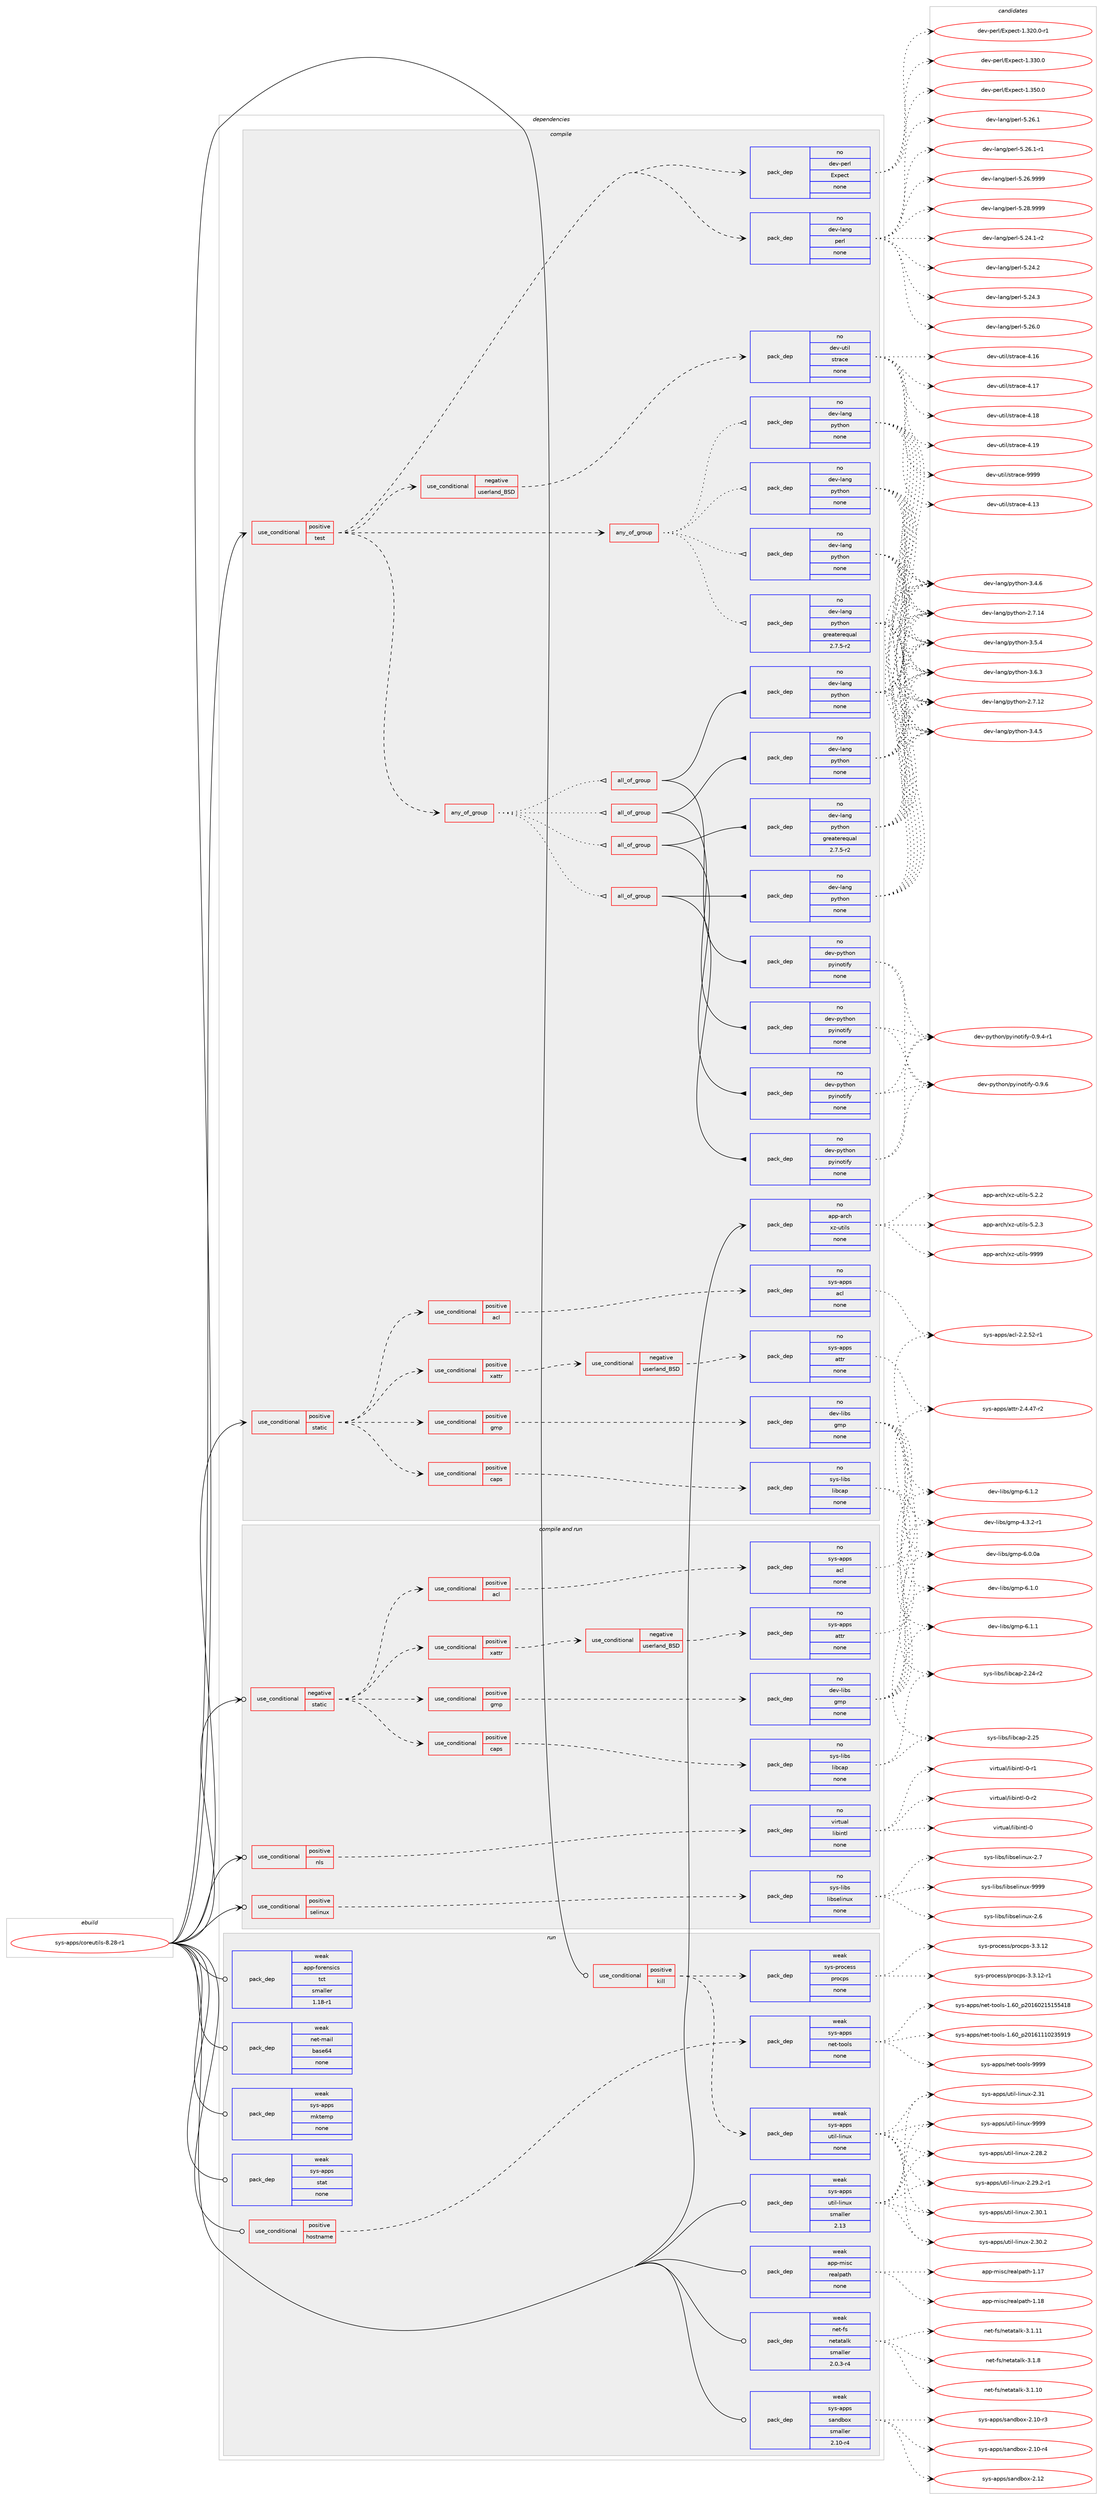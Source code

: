 digraph prolog {

# *************
# Graph options
# *************

newrank=true;
concentrate=true;
compound=true;
graph [rankdir=LR,fontname=Helvetica,fontsize=10,ranksep=1.5];#, ranksep=2.5, nodesep=0.2];
edge  [arrowhead=vee];
node  [fontname=Helvetica,fontsize=10];

# **********
# The ebuild
# **********

subgraph cluster_leftcol {
color=gray;
rank=same;
label=<<i>ebuild</i>>;
id [label="sys-apps/coreutils-8.28-r1", color=red, width=4, href="../sys-apps/coreutils-8.28-r1.svg"];
}

# ****************
# The dependencies
# ****************

subgraph cluster_midcol {
color=gray;
label=<<i>dependencies</i>>;
subgraph cluster_compile {
fillcolor="#eeeeee";
style=filled;
label=<<i>compile</i>>;
subgraph cond112582 {
dependency468103 [label=<<TABLE BORDER="0" CELLBORDER="1" CELLSPACING="0" CELLPADDING="4"><TR><TD ROWSPAN="3" CELLPADDING="10">use_conditional</TD></TR><TR><TD>positive</TD></TR><TR><TD>static</TD></TR></TABLE>>, shape=none, color=red];
subgraph cond112583 {
dependency468104 [label=<<TABLE BORDER="0" CELLBORDER="1" CELLSPACING="0" CELLPADDING="4"><TR><TD ROWSPAN="3" CELLPADDING="10">use_conditional</TD></TR><TR><TD>positive</TD></TR><TR><TD>acl</TD></TR></TABLE>>, shape=none, color=red];
subgraph pack347456 {
dependency468105 [label=<<TABLE BORDER="0" CELLBORDER="1" CELLSPACING="0" CELLPADDING="4" WIDTH="220"><TR><TD ROWSPAN="6" CELLPADDING="30">pack_dep</TD></TR><TR><TD WIDTH="110">no</TD></TR><TR><TD>sys-apps</TD></TR><TR><TD>acl</TD></TR><TR><TD>none</TD></TR><TR><TD></TD></TR></TABLE>>, shape=none, color=blue];
}
dependency468104:e -> dependency468105:w [weight=20,style="dashed",arrowhead="vee"];
}
dependency468103:e -> dependency468104:w [weight=20,style="dashed",arrowhead="vee"];
subgraph cond112584 {
dependency468106 [label=<<TABLE BORDER="0" CELLBORDER="1" CELLSPACING="0" CELLPADDING="4"><TR><TD ROWSPAN="3" CELLPADDING="10">use_conditional</TD></TR><TR><TD>positive</TD></TR><TR><TD>caps</TD></TR></TABLE>>, shape=none, color=red];
subgraph pack347457 {
dependency468107 [label=<<TABLE BORDER="0" CELLBORDER="1" CELLSPACING="0" CELLPADDING="4" WIDTH="220"><TR><TD ROWSPAN="6" CELLPADDING="30">pack_dep</TD></TR><TR><TD WIDTH="110">no</TD></TR><TR><TD>sys-libs</TD></TR><TR><TD>libcap</TD></TR><TR><TD>none</TD></TR><TR><TD></TD></TR></TABLE>>, shape=none, color=blue];
}
dependency468106:e -> dependency468107:w [weight=20,style="dashed",arrowhead="vee"];
}
dependency468103:e -> dependency468106:w [weight=20,style="dashed",arrowhead="vee"];
subgraph cond112585 {
dependency468108 [label=<<TABLE BORDER="0" CELLBORDER="1" CELLSPACING="0" CELLPADDING="4"><TR><TD ROWSPAN="3" CELLPADDING="10">use_conditional</TD></TR><TR><TD>positive</TD></TR><TR><TD>gmp</TD></TR></TABLE>>, shape=none, color=red];
subgraph pack347458 {
dependency468109 [label=<<TABLE BORDER="0" CELLBORDER="1" CELLSPACING="0" CELLPADDING="4" WIDTH="220"><TR><TD ROWSPAN="6" CELLPADDING="30">pack_dep</TD></TR><TR><TD WIDTH="110">no</TD></TR><TR><TD>dev-libs</TD></TR><TR><TD>gmp</TD></TR><TR><TD>none</TD></TR><TR><TD></TD></TR></TABLE>>, shape=none, color=blue];
}
dependency468108:e -> dependency468109:w [weight=20,style="dashed",arrowhead="vee"];
}
dependency468103:e -> dependency468108:w [weight=20,style="dashed",arrowhead="vee"];
subgraph cond112586 {
dependency468110 [label=<<TABLE BORDER="0" CELLBORDER="1" CELLSPACING="0" CELLPADDING="4"><TR><TD ROWSPAN="3" CELLPADDING="10">use_conditional</TD></TR><TR><TD>positive</TD></TR><TR><TD>xattr</TD></TR></TABLE>>, shape=none, color=red];
subgraph cond112587 {
dependency468111 [label=<<TABLE BORDER="0" CELLBORDER="1" CELLSPACING="0" CELLPADDING="4"><TR><TD ROWSPAN="3" CELLPADDING="10">use_conditional</TD></TR><TR><TD>negative</TD></TR><TR><TD>userland_BSD</TD></TR></TABLE>>, shape=none, color=red];
subgraph pack347459 {
dependency468112 [label=<<TABLE BORDER="0" CELLBORDER="1" CELLSPACING="0" CELLPADDING="4" WIDTH="220"><TR><TD ROWSPAN="6" CELLPADDING="30">pack_dep</TD></TR><TR><TD WIDTH="110">no</TD></TR><TR><TD>sys-apps</TD></TR><TR><TD>attr</TD></TR><TR><TD>none</TD></TR><TR><TD></TD></TR></TABLE>>, shape=none, color=blue];
}
dependency468111:e -> dependency468112:w [weight=20,style="dashed",arrowhead="vee"];
}
dependency468110:e -> dependency468111:w [weight=20,style="dashed",arrowhead="vee"];
}
dependency468103:e -> dependency468110:w [weight=20,style="dashed",arrowhead="vee"];
}
id:e -> dependency468103:w [weight=20,style="solid",arrowhead="vee"];
subgraph cond112588 {
dependency468113 [label=<<TABLE BORDER="0" CELLBORDER="1" CELLSPACING="0" CELLPADDING="4"><TR><TD ROWSPAN="3" CELLPADDING="10">use_conditional</TD></TR><TR><TD>positive</TD></TR><TR><TD>test</TD></TR></TABLE>>, shape=none, color=red];
subgraph pack347460 {
dependency468114 [label=<<TABLE BORDER="0" CELLBORDER="1" CELLSPACING="0" CELLPADDING="4" WIDTH="220"><TR><TD ROWSPAN="6" CELLPADDING="30">pack_dep</TD></TR><TR><TD WIDTH="110">no</TD></TR><TR><TD>dev-lang</TD></TR><TR><TD>perl</TD></TR><TR><TD>none</TD></TR><TR><TD></TD></TR></TABLE>>, shape=none, color=blue];
}
dependency468113:e -> dependency468114:w [weight=20,style="dashed",arrowhead="vee"];
subgraph pack347461 {
dependency468115 [label=<<TABLE BORDER="0" CELLBORDER="1" CELLSPACING="0" CELLPADDING="4" WIDTH="220"><TR><TD ROWSPAN="6" CELLPADDING="30">pack_dep</TD></TR><TR><TD WIDTH="110">no</TD></TR><TR><TD>dev-perl</TD></TR><TR><TD>Expect</TD></TR><TR><TD>none</TD></TR><TR><TD></TD></TR></TABLE>>, shape=none, color=blue];
}
dependency468113:e -> dependency468115:w [weight=20,style="dashed",arrowhead="vee"];
subgraph cond112589 {
dependency468116 [label=<<TABLE BORDER="0" CELLBORDER="1" CELLSPACING="0" CELLPADDING="4"><TR><TD ROWSPAN="3" CELLPADDING="10">use_conditional</TD></TR><TR><TD>negative</TD></TR><TR><TD>userland_BSD</TD></TR></TABLE>>, shape=none, color=red];
subgraph pack347462 {
dependency468117 [label=<<TABLE BORDER="0" CELLBORDER="1" CELLSPACING="0" CELLPADDING="4" WIDTH="220"><TR><TD ROWSPAN="6" CELLPADDING="30">pack_dep</TD></TR><TR><TD WIDTH="110">no</TD></TR><TR><TD>dev-util</TD></TR><TR><TD>strace</TD></TR><TR><TD>none</TD></TR><TR><TD></TD></TR></TABLE>>, shape=none, color=blue];
}
dependency468116:e -> dependency468117:w [weight=20,style="dashed",arrowhead="vee"];
}
dependency468113:e -> dependency468116:w [weight=20,style="dashed",arrowhead="vee"];
subgraph any7815 {
dependency468118 [label=<<TABLE BORDER="0" CELLBORDER="1" CELLSPACING="0" CELLPADDING="4"><TR><TD CELLPADDING="10">any_of_group</TD></TR></TABLE>>, shape=none, color=red];subgraph pack347463 {
dependency468119 [label=<<TABLE BORDER="0" CELLBORDER="1" CELLSPACING="0" CELLPADDING="4" WIDTH="220"><TR><TD ROWSPAN="6" CELLPADDING="30">pack_dep</TD></TR><TR><TD WIDTH="110">no</TD></TR><TR><TD>dev-lang</TD></TR><TR><TD>python</TD></TR><TR><TD>none</TD></TR><TR><TD></TD></TR></TABLE>>, shape=none, color=blue];
}
dependency468118:e -> dependency468119:w [weight=20,style="dotted",arrowhead="oinv"];
subgraph pack347464 {
dependency468120 [label=<<TABLE BORDER="0" CELLBORDER="1" CELLSPACING="0" CELLPADDING="4" WIDTH="220"><TR><TD ROWSPAN="6" CELLPADDING="30">pack_dep</TD></TR><TR><TD WIDTH="110">no</TD></TR><TR><TD>dev-lang</TD></TR><TR><TD>python</TD></TR><TR><TD>none</TD></TR><TR><TD></TD></TR></TABLE>>, shape=none, color=blue];
}
dependency468118:e -> dependency468120:w [weight=20,style="dotted",arrowhead="oinv"];
subgraph pack347465 {
dependency468121 [label=<<TABLE BORDER="0" CELLBORDER="1" CELLSPACING="0" CELLPADDING="4" WIDTH="220"><TR><TD ROWSPAN="6" CELLPADDING="30">pack_dep</TD></TR><TR><TD WIDTH="110">no</TD></TR><TR><TD>dev-lang</TD></TR><TR><TD>python</TD></TR><TR><TD>none</TD></TR><TR><TD></TD></TR></TABLE>>, shape=none, color=blue];
}
dependency468118:e -> dependency468121:w [weight=20,style="dotted",arrowhead="oinv"];
subgraph pack347466 {
dependency468122 [label=<<TABLE BORDER="0" CELLBORDER="1" CELLSPACING="0" CELLPADDING="4" WIDTH="220"><TR><TD ROWSPAN="6" CELLPADDING="30">pack_dep</TD></TR><TR><TD WIDTH="110">no</TD></TR><TR><TD>dev-lang</TD></TR><TR><TD>python</TD></TR><TR><TD>greaterequal</TD></TR><TR><TD>2.7.5-r2</TD></TR></TABLE>>, shape=none, color=blue];
}
dependency468118:e -> dependency468122:w [weight=20,style="dotted",arrowhead="oinv"];
}
dependency468113:e -> dependency468118:w [weight=20,style="dashed",arrowhead="vee"];
subgraph any7816 {
dependency468123 [label=<<TABLE BORDER="0" CELLBORDER="1" CELLSPACING="0" CELLPADDING="4"><TR><TD CELLPADDING="10">any_of_group</TD></TR></TABLE>>, shape=none, color=red];subgraph all253 {
dependency468124 [label=<<TABLE BORDER="0" CELLBORDER="1" CELLSPACING="0" CELLPADDING="4"><TR><TD CELLPADDING="10">all_of_group</TD></TR></TABLE>>, shape=none, color=red];subgraph pack347467 {
dependency468125 [label=<<TABLE BORDER="0" CELLBORDER="1" CELLSPACING="0" CELLPADDING="4" WIDTH="220"><TR><TD ROWSPAN="6" CELLPADDING="30">pack_dep</TD></TR><TR><TD WIDTH="110">no</TD></TR><TR><TD>dev-lang</TD></TR><TR><TD>python</TD></TR><TR><TD>none</TD></TR><TR><TD></TD></TR></TABLE>>, shape=none, color=blue];
}
dependency468124:e -> dependency468125:w [weight=20,style="solid",arrowhead="inv"];
subgraph pack347468 {
dependency468126 [label=<<TABLE BORDER="0" CELLBORDER="1" CELLSPACING="0" CELLPADDING="4" WIDTH="220"><TR><TD ROWSPAN="6" CELLPADDING="30">pack_dep</TD></TR><TR><TD WIDTH="110">no</TD></TR><TR><TD>dev-python</TD></TR><TR><TD>pyinotify</TD></TR><TR><TD>none</TD></TR><TR><TD></TD></TR></TABLE>>, shape=none, color=blue];
}
dependency468124:e -> dependency468126:w [weight=20,style="solid",arrowhead="inv"];
}
dependency468123:e -> dependency468124:w [weight=20,style="dotted",arrowhead="oinv"];
subgraph all254 {
dependency468127 [label=<<TABLE BORDER="0" CELLBORDER="1" CELLSPACING="0" CELLPADDING="4"><TR><TD CELLPADDING="10">all_of_group</TD></TR></TABLE>>, shape=none, color=red];subgraph pack347469 {
dependency468128 [label=<<TABLE BORDER="0" CELLBORDER="1" CELLSPACING="0" CELLPADDING="4" WIDTH="220"><TR><TD ROWSPAN="6" CELLPADDING="30">pack_dep</TD></TR><TR><TD WIDTH="110">no</TD></TR><TR><TD>dev-lang</TD></TR><TR><TD>python</TD></TR><TR><TD>none</TD></TR><TR><TD></TD></TR></TABLE>>, shape=none, color=blue];
}
dependency468127:e -> dependency468128:w [weight=20,style="solid",arrowhead="inv"];
subgraph pack347470 {
dependency468129 [label=<<TABLE BORDER="0" CELLBORDER="1" CELLSPACING="0" CELLPADDING="4" WIDTH="220"><TR><TD ROWSPAN="6" CELLPADDING="30">pack_dep</TD></TR><TR><TD WIDTH="110">no</TD></TR><TR><TD>dev-python</TD></TR><TR><TD>pyinotify</TD></TR><TR><TD>none</TD></TR><TR><TD></TD></TR></TABLE>>, shape=none, color=blue];
}
dependency468127:e -> dependency468129:w [weight=20,style="solid",arrowhead="inv"];
}
dependency468123:e -> dependency468127:w [weight=20,style="dotted",arrowhead="oinv"];
subgraph all255 {
dependency468130 [label=<<TABLE BORDER="0" CELLBORDER="1" CELLSPACING="0" CELLPADDING="4"><TR><TD CELLPADDING="10">all_of_group</TD></TR></TABLE>>, shape=none, color=red];subgraph pack347471 {
dependency468131 [label=<<TABLE BORDER="0" CELLBORDER="1" CELLSPACING="0" CELLPADDING="4" WIDTH="220"><TR><TD ROWSPAN="6" CELLPADDING="30">pack_dep</TD></TR><TR><TD WIDTH="110">no</TD></TR><TR><TD>dev-lang</TD></TR><TR><TD>python</TD></TR><TR><TD>none</TD></TR><TR><TD></TD></TR></TABLE>>, shape=none, color=blue];
}
dependency468130:e -> dependency468131:w [weight=20,style="solid",arrowhead="inv"];
subgraph pack347472 {
dependency468132 [label=<<TABLE BORDER="0" CELLBORDER="1" CELLSPACING="0" CELLPADDING="4" WIDTH="220"><TR><TD ROWSPAN="6" CELLPADDING="30">pack_dep</TD></TR><TR><TD WIDTH="110">no</TD></TR><TR><TD>dev-python</TD></TR><TR><TD>pyinotify</TD></TR><TR><TD>none</TD></TR><TR><TD></TD></TR></TABLE>>, shape=none, color=blue];
}
dependency468130:e -> dependency468132:w [weight=20,style="solid",arrowhead="inv"];
}
dependency468123:e -> dependency468130:w [weight=20,style="dotted",arrowhead="oinv"];
subgraph all256 {
dependency468133 [label=<<TABLE BORDER="0" CELLBORDER="1" CELLSPACING="0" CELLPADDING="4"><TR><TD CELLPADDING="10">all_of_group</TD></TR></TABLE>>, shape=none, color=red];subgraph pack347473 {
dependency468134 [label=<<TABLE BORDER="0" CELLBORDER="1" CELLSPACING="0" CELLPADDING="4" WIDTH="220"><TR><TD ROWSPAN="6" CELLPADDING="30">pack_dep</TD></TR><TR><TD WIDTH="110">no</TD></TR><TR><TD>dev-lang</TD></TR><TR><TD>python</TD></TR><TR><TD>greaterequal</TD></TR><TR><TD>2.7.5-r2</TD></TR></TABLE>>, shape=none, color=blue];
}
dependency468133:e -> dependency468134:w [weight=20,style="solid",arrowhead="inv"];
subgraph pack347474 {
dependency468135 [label=<<TABLE BORDER="0" CELLBORDER="1" CELLSPACING="0" CELLPADDING="4" WIDTH="220"><TR><TD ROWSPAN="6" CELLPADDING="30">pack_dep</TD></TR><TR><TD WIDTH="110">no</TD></TR><TR><TD>dev-python</TD></TR><TR><TD>pyinotify</TD></TR><TR><TD>none</TD></TR><TR><TD></TD></TR></TABLE>>, shape=none, color=blue];
}
dependency468133:e -> dependency468135:w [weight=20,style="solid",arrowhead="inv"];
}
dependency468123:e -> dependency468133:w [weight=20,style="dotted",arrowhead="oinv"];
}
dependency468113:e -> dependency468123:w [weight=20,style="dashed",arrowhead="vee"];
}
id:e -> dependency468113:w [weight=20,style="solid",arrowhead="vee"];
subgraph pack347475 {
dependency468136 [label=<<TABLE BORDER="0" CELLBORDER="1" CELLSPACING="0" CELLPADDING="4" WIDTH="220"><TR><TD ROWSPAN="6" CELLPADDING="30">pack_dep</TD></TR><TR><TD WIDTH="110">no</TD></TR><TR><TD>app-arch</TD></TR><TR><TD>xz-utils</TD></TR><TR><TD>none</TD></TR><TR><TD></TD></TR></TABLE>>, shape=none, color=blue];
}
id:e -> dependency468136:w [weight=20,style="solid",arrowhead="vee"];
}
subgraph cluster_compileandrun {
fillcolor="#eeeeee";
style=filled;
label=<<i>compile and run</i>>;
subgraph cond112590 {
dependency468137 [label=<<TABLE BORDER="0" CELLBORDER="1" CELLSPACING="0" CELLPADDING="4"><TR><TD ROWSPAN="3" CELLPADDING="10">use_conditional</TD></TR><TR><TD>negative</TD></TR><TR><TD>static</TD></TR></TABLE>>, shape=none, color=red];
subgraph cond112591 {
dependency468138 [label=<<TABLE BORDER="0" CELLBORDER="1" CELLSPACING="0" CELLPADDING="4"><TR><TD ROWSPAN="3" CELLPADDING="10">use_conditional</TD></TR><TR><TD>positive</TD></TR><TR><TD>acl</TD></TR></TABLE>>, shape=none, color=red];
subgraph pack347476 {
dependency468139 [label=<<TABLE BORDER="0" CELLBORDER="1" CELLSPACING="0" CELLPADDING="4" WIDTH="220"><TR><TD ROWSPAN="6" CELLPADDING="30">pack_dep</TD></TR><TR><TD WIDTH="110">no</TD></TR><TR><TD>sys-apps</TD></TR><TR><TD>acl</TD></TR><TR><TD>none</TD></TR><TR><TD></TD></TR></TABLE>>, shape=none, color=blue];
}
dependency468138:e -> dependency468139:w [weight=20,style="dashed",arrowhead="vee"];
}
dependency468137:e -> dependency468138:w [weight=20,style="dashed",arrowhead="vee"];
subgraph cond112592 {
dependency468140 [label=<<TABLE BORDER="0" CELLBORDER="1" CELLSPACING="0" CELLPADDING="4"><TR><TD ROWSPAN="3" CELLPADDING="10">use_conditional</TD></TR><TR><TD>positive</TD></TR><TR><TD>caps</TD></TR></TABLE>>, shape=none, color=red];
subgraph pack347477 {
dependency468141 [label=<<TABLE BORDER="0" CELLBORDER="1" CELLSPACING="0" CELLPADDING="4" WIDTH="220"><TR><TD ROWSPAN="6" CELLPADDING="30">pack_dep</TD></TR><TR><TD WIDTH="110">no</TD></TR><TR><TD>sys-libs</TD></TR><TR><TD>libcap</TD></TR><TR><TD>none</TD></TR><TR><TD></TD></TR></TABLE>>, shape=none, color=blue];
}
dependency468140:e -> dependency468141:w [weight=20,style="dashed",arrowhead="vee"];
}
dependency468137:e -> dependency468140:w [weight=20,style="dashed",arrowhead="vee"];
subgraph cond112593 {
dependency468142 [label=<<TABLE BORDER="0" CELLBORDER="1" CELLSPACING="0" CELLPADDING="4"><TR><TD ROWSPAN="3" CELLPADDING="10">use_conditional</TD></TR><TR><TD>positive</TD></TR><TR><TD>gmp</TD></TR></TABLE>>, shape=none, color=red];
subgraph pack347478 {
dependency468143 [label=<<TABLE BORDER="0" CELLBORDER="1" CELLSPACING="0" CELLPADDING="4" WIDTH="220"><TR><TD ROWSPAN="6" CELLPADDING="30">pack_dep</TD></TR><TR><TD WIDTH="110">no</TD></TR><TR><TD>dev-libs</TD></TR><TR><TD>gmp</TD></TR><TR><TD>none</TD></TR><TR><TD></TD></TR></TABLE>>, shape=none, color=blue];
}
dependency468142:e -> dependency468143:w [weight=20,style="dashed",arrowhead="vee"];
}
dependency468137:e -> dependency468142:w [weight=20,style="dashed",arrowhead="vee"];
subgraph cond112594 {
dependency468144 [label=<<TABLE BORDER="0" CELLBORDER="1" CELLSPACING="0" CELLPADDING="4"><TR><TD ROWSPAN="3" CELLPADDING="10">use_conditional</TD></TR><TR><TD>positive</TD></TR><TR><TD>xattr</TD></TR></TABLE>>, shape=none, color=red];
subgraph cond112595 {
dependency468145 [label=<<TABLE BORDER="0" CELLBORDER="1" CELLSPACING="0" CELLPADDING="4"><TR><TD ROWSPAN="3" CELLPADDING="10">use_conditional</TD></TR><TR><TD>negative</TD></TR><TR><TD>userland_BSD</TD></TR></TABLE>>, shape=none, color=red];
subgraph pack347479 {
dependency468146 [label=<<TABLE BORDER="0" CELLBORDER="1" CELLSPACING="0" CELLPADDING="4" WIDTH="220"><TR><TD ROWSPAN="6" CELLPADDING="30">pack_dep</TD></TR><TR><TD WIDTH="110">no</TD></TR><TR><TD>sys-apps</TD></TR><TR><TD>attr</TD></TR><TR><TD>none</TD></TR><TR><TD></TD></TR></TABLE>>, shape=none, color=blue];
}
dependency468145:e -> dependency468146:w [weight=20,style="dashed",arrowhead="vee"];
}
dependency468144:e -> dependency468145:w [weight=20,style="dashed",arrowhead="vee"];
}
dependency468137:e -> dependency468144:w [weight=20,style="dashed",arrowhead="vee"];
}
id:e -> dependency468137:w [weight=20,style="solid",arrowhead="odotvee"];
subgraph cond112596 {
dependency468147 [label=<<TABLE BORDER="0" CELLBORDER="1" CELLSPACING="0" CELLPADDING="4"><TR><TD ROWSPAN="3" CELLPADDING="10">use_conditional</TD></TR><TR><TD>positive</TD></TR><TR><TD>nls</TD></TR></TABLE>>, shape=none, color=red];
subgraph pack347480 {
dependency468148 [label=<<TABLE BORDER="0" CELLBORDER="1" CELLSPACING="0" CELLPADDING="4" WIDTH="220"><TR><TD ROWSPAN="6" CELLPADDING="30">pack_dep</TD></TR><TR><TD WIDTH="110">no</TD></TR><TR><TD>virtual</TD></TR><TR><TD>libintl</TD></TR><TR><TD>none</TD></TR><TR><TD></TD></TR></TABLE>>, shape=none, color=blue];
}
dependency468147:e -> dependency468148:w [weight=20,style="dashed",arrowhead="vee"];
}
id:e -> dependency468147:w [weight=20,style="solid",arrowhead="odotvee"];
subgraph cond112597 {
dependency468149 [label=<<TABLE BORDER="0" CELLBORDER="1" CELLSPACING="0" CELLPADDING="4"><TR><TD ROWSPAN="3" CELLPADDING="10">use_conditional</TD></TR><TR><TD>positive</TD></TR><TR><TD>selinux</TD></TR></TABLE>>, shape=none, color=red];
subgraph pack347481 {
dependency468150 [label=<<TABLE BORDER="0" CELLBORDER="1" CELLSPACING="0" CELLPADDING="4" WIDTH="220"><TR><TD ROWSPAN="6" CELLPADDING="30">pack_dep</TD></TR><TR><TD WIDTH="110">no</TD></TR><TR><TD>sys-libs</TD></TR><TR><TD>libselinux</TD></TR><TR><TD>none</TD></TR><TR><TD></TD></TR></TABLE>>, shape=none, color=blue];
}
dependency468149:e -> dependency468150:w [weight=20,style="dashed",arrowhead="vee"];
}
id:e -> dependency468149:w [weight=20,style="solid",arrowhead="odotvee"];
}
subgraph cluster_run {
fillcolor="#eeeeee";
style=filled;
label=<<i>run</i>>;
subgraph cond112598 {
dependency468151 [label=<<TABLE BORDER="0" CELLBORDER="1" CELLSPACING="0" CELLPADDING="4"><TR><TD ROWSPAN="3" CELLPADDING="10">use_conditional</TD></TR><TR><TD>positive</TD></TR><TR><TD>hostname</TD></TR></TABLE>>, shape=none, color=red];
subgraph pack347482 {
dependency468152 [label=<<TABLE BORDER="0" CELLBORDER="1" CELLSPACING="0" CELLPADDING="4" WIDTH="220"><TR><TD ROWSPAN="6" CELLPADDING="30">pack_dep</TD></TR><TR><TD WIDTH="110">weak</TD></TR><TR><TD>sys-apps</TD></TR><TR><TD>net-tools</TD></TR><TR><TD>none</TD></TR><TR><TD></TD></TR></TABLE>>, shape=none, color=blue];
}
dependency468151:e -> dependency468152:w [weight=20,style="dashed",arrowhead="vee"];
}
id:e -> dependency468151:w [weight=20,style="solid",arrowhead="odot"];
subgraph cond112599 {
dependency468153 [label=<<TABLE BORDER="0" CELLBORDER="1" CELLSPACING="0" CELLPADDING="4"><TR><TD ROWSPAN="3" CELLPADDING="10">use_conditional</TD></TR><TR><TD>positive</TD></TR><TR><TD>kill</TD></TR></TABLE>>, shape=none, color=red];
subgraph pack347483 {
dependency468154 [label=<<TABLE BORDER="0" CELLBORDER="1" CELLSPACING="0" CELLPADDING="4" WIDTH="220"><TR><TD ROWSPAN="6" CELLPADDING="30">pack_dep</TD></TR><TR><TD WIDTH="110">weak</TD></TR><TR><TD>sys-apps</TD></TR><TR><TD>util-linux</TD></TR><TR><TD>none</TD></TR><TR><TD></TD></TR></TABLE>>, shape=none, color=blue];
}
dependency468153:e -> dependency468154:w [weight=20,style="dashed",arrowhead="vee"];
subgraph pack347484 {
dependency468155 [label=<<TABLE BORDER="0" CELLBORDER="1" CELLSPACING="0" CELLPADDING="4" WIDTH="220"><TR><TD ROWSPAN="6" CELLPADDING="30">pack_dep</TD></TR><TR><TD WIDTH="110">weak</TD></TR><TR><TD>sys-process</TD></TR><TR><TD>procps</TD></TR><TR><TD>none</TD></TR><TR><TD></TD></TR></TABLE>>, shape=none, color=blue];
}
dependency468153:e -> dependency468155:w [weight=20,style="dashed",arrowhead="vee"];
}
id:e -> dependency468153:w [weight=20,style="solid",arrowhead="odot"];
subgraph pack347485 {
dependency468156 [label=<<TABLE BORDER="0" CELLBORDER="1" CELLSPACING="0" CELLPADDING="4" WIDTH="220"><TR><TD ROWSPAN="6" CELLPADDING="30">pack_dep</TD></TR><TR><TD WIDTH="110">weak</TD></TR><TR><TD>app-forensics</TD></TR><TR><TD>tct</TD></TR><TR><TD>smaller</TD></TR><TR><TD>1.18-r1</TD></TR></TABLE>>, shape=none, color=blue];
}
id:e -> dependency468156:w [weight=20,style="solid",arrowhead="odot"];
subgraph pack347486 {
dependency468157 [label=<<TABLE BORDER="0" CELLBORDER="1" CELLSPACING="0" CELLPADDING="4" WIDTH="220"><TR><TD ROWSPAN="6" CELLPADDING="30">pack_dep</TD></TR><TR><TD WIDTH="110">weak</TD></TR><TR><TD>app-misc</TD></TR><TR><TD>realpath</TD></TR><TR><TD>none</TD></TR><TR><TD></TD></TR></TABLE>>, shape=none, color=blue];
}
id:e -> dependency468157:w [weight=20,style="solid",arrowhead="odot"];
subgraph pack347487 {
dependency468158 [label=<<TABLE BORDER="0" CELLBORDER="1" CELLSPACING="0" CELLPADDING="4" WIDTH="220"><TR><TD ROWSPAN="6" CELLPADDING="30">pack_dep</TD></TR><TR><TD WIDTH="110">weak</TD></TR><TR><TD>net-fs</TD></TR><TR><TD>netatalk</TD></TR><TR><TD>smaller</TD></TR><TR><TD>2.0.3-r4</TD></TR></TABLE>>, shape=none, color=blue];
}
id:e -> dependency468158:w [weight=20,style="solid",arrowhead="odot"];
subgraph pack347488 {
dependency468159 [label=<<TABLE BORDER="0" CELLBORDER="1" CELLSPACING="0" CELLPADDING="4" WIDTH="220"><TR><TD ROWSPAN="6" CELLPADDING="30">pack_dep</TD></TR><TR><TD WIDTH="110">weak</TD></TR><TR><TD>net-mail</TD></TR><TR><TD>base64</TD></TR><TR><TD>none</TD></TR><TR><TD></TD></TR></TABLE>>, shape=none, color=blue];
}
id:e -> dependency468159:w [weight=20,style="solid",arrowhead="odot"];
subgraph pack347489 {
dependency468160 [label=<<TABLE BORDER="0" CELLBORDER="1" CELLSPACING="0" CELLPADDING="4" WIDTH="220"><TR><TD ROWSPAN="6" CELLPADDING="30">pack_dep</TD></TR><TR><TD WIDTH="110">weak</TD></TR><TR><TD>sys-apps</TD></TR><TR><TD>mktemp</TD></TR><TR><TD>none</TD></TR><TR><TD></TD></TR></TABLE>>, shape=none, color=blue];
}
id:e -> dependency468160:w [weight=20,style="solid",arrowhead="odot"];
subgraph pack347490 {
dependency468161 [label=<<TABLE BORDER="0" CELLBORDER="1" CELLSPACING="0" CELLPADDING="4" WIDTH="220"><TR><TD ROWSPAN="6" CELLPADDING="30">pack_dep</TD></TR><TR><TD WIDTH="110">weak</TD></TR><TR><TD>sys-apps</TD></TR><TR><TD>sandbox</TD></TR><TR><TD>smaller</TD></TR><TR><TD>2.10-r4</TD></TR></TABLE>>, shape=none, color=blue];
}
id:e -> dependency468161:w [weight=20,style="solid",arrowhead="odot"];
subgraph pack347491 {
dependency468162 [label=<<TABLE BORDER="0" CELLBORDER="1" CELLSPACING="0" CELLPADDING="4" WIDTH="220"><TR><TD ROWSPAN="6" CELLPADDING="30">pack_dep</TD></TR><TR><TD WIDTH="110">weak</TD></TR><TR><TD>sys-apps</TD></TR><TR><TD>stat</TD></TR><TR><TD>none</TD></TR><TR><TD></TD></TR></TABLE>>, shape=none, color=blue];
}
id:e -> dependency468162:w [weight=20,style="solid",arrowhead="odot"];
subgraph pack347492 {
dependency468163 [label=<<TABLE BORDER="0" CELLBORDER="1" CELLSPACING="0" CELLPADDING="4" WIDTH="220"><TR><TD ROWSPAN="6" CELLPADDING="30">pack_dep</TD></TR><TR><TD WIDTH="110">weak</TD></TR><TR><TD>sys-apps</TD></TR><TR><TD>util-linux</TD></TR><TR><TD>smaller</TD></TR><TR><TD>2.13</TD></TR></TABLE>>, shape=none, color=blue];
}
id:e -> dependency468163:w [weight=20,style="solid",arrowhead="odot"];
}
}

# **************
# The candidates
# **************

subgraph cluster_choices {
rank=same;
color=gray;
label=<<i>candidates</i>>;

subgraph choice347456 {
color=black;
nodesep=1;
choice1151211154597112112115479799108455046504653504511449 [label="sys-apps/acl-2.2.52-r1", color=red, width=4,href="../sys-apps/acl-2.2.52-r1.svg"];
dependency468105:e -> choice1151211154597112112115479799108455046504653504511449:w [style=dotted,weight="100"];
}
subgraph choice347457 {
color=black;
nodesep=1;
choice11512111545108105981154710810598999711245504650524511450 [label="sys-libs/libcap-2.24-r2", color=red, width=4,href="../sys-libs/libcap-2.24-r2.svg"];
choice1151211154510810598115471081059899971124550465053 [label="sys-libs/libcap-2.25", color=red, width=4,href="../sys-libs/libcap-2.25.svg"];
dependency468107:e -> choice11512111545108105981154710810598999711245504650524511450:w [style=dotted,weight="100"];
dependency468107:e -> choice1151211154510810598115471081059899971124550465053:w [style=dotted,weight="100"];
}
subgraph choice347458 {
color=black;
nodesep=1;
choice1001011184510810598115471031091124552465146504511449 [label="dev-libs/gmp-4.3.2-r1", color=red, width=4,href="../dev-libs/gmp-4.3.2-r1.svg"];
choice10010111845108105981154710310911245544648464897 [label="dev-libs/gmp-6.0.0a", color=red, width=4,href="../dev-libs/gmp-6.0.0a.svg"];
choice100101118451081059811547103109112455446494648 [label="dev-libs/gmp-6.1.0", color=red, width=4,href="../dev-libs/gmp-6.1.0.svg"];
choice100101118451081059811547103109112455446494649 [label="dev-libs/gmp-6.1.1", color=red, width=4,href="../dev-libs/gmp-6.1.1.svg"];
choice100101118451081059811547103109112455446494650 [label="dev-libs/gmp-6.1.2", color=red, width=4,href="../dev-libs/gmp-6.1.2.svg"];
dependency468109:e -> choice1001011184510810598115471031091124552465146504511449:w [style=dotted,weight="100"];
dependency468109:e -> choice10010111845108105981154710310911245544648464897:w [style=dotted,weight="100"];
dependency468109:e -> choice100101118451081059811547103109112455446494648:w [style=dotted,weight="100"];
dependency468109:e -> choice100101118451081059811547103109112455446494649:w [style=dotted,weight="100"];
dependency468109:e -> choice100101118451081059811547103109112455446494650:w [style=dotted,weight="100"];
}
subgraph choice347459 {
color=black;
nodesep=1;
choice11512111545971121121154797116116114455046524652554511450 [label="sys-apps/attr-2.4.47-r2", color=red, width=4,href="../sys-apps/attr-2.4.47-r2.svg"];
dependency468112:e -> choice11512111545971121121154797116116114455046524652554511450:w [style=dotted,weight="100"];
}
subgraph choice347460 {
color=black;
nodesep=1;
choice100101118451089711010347112101114108455346505246494511450 [label="dev-lang/perl-5.24.1-r2", color=red, width=4,href="../dev-lang/perl-5.24.1-r2.svg"];
choice10010111845108971101034711210111410845534650524650 [label="dev-lang/perl-5.24.2", color=red, width=4,href="../dev-lang/perl-5.24.2.svg"];
choice10010111845108971101034711210111410845534650524651 [label="dev-lang/perl-5.24.3", color=red, width=4,href="../dev-lang/perl-5.24.3.svg"];
choice10010111845108971101034711210111410845534650544648 [label="dev-lang/perl-5.26.0", color=red, width=4,href="../dev-lang/perl-5.26.0.svg"];
choice10010111845108971101034711210111410845534650544649 [label="dev-lang/perl-5.26.1", color=red, width=4,href="../dev-lang/perl-5.26.1.svg"];
choice100101118451089711010347112101114108455346505446494511449 [label="dev-lang/perl-5.26.1-r1", color=red, width=4,href="../dev-lang/perl-5.26.1-r1.svg"];
choice10010111845108971101034711210111410845534650544657575757 [label="dev-lang/perl-5.26.9999", color=red, width=4,href="../dev-lang/perl-5.26.9999.svg"];
choice10010111845108971101034711210111410845534650564657575757 [label="dev-lang/perl-5.28.9999", color=red, width=4,href="../dev-lang/perl-5.28.9999.svg"];
dependency468114:e -> choice100101118451089711010347112101114108455346505246494511450:w [style=dotted,weight="100"];
dependency468114:e -> choice10010111845108971101034711210111410845534650524650:w [style=dotted,weight="100"];
dependency468114:e -> choice10010111845108971101034711210111410845534650524651:w [style=dotted,weight="100"];
dependency468114:e -> choice10010111845108971101034711210111410845534650544648:w [style=dotted,weight="100"];
dependency468114:e -> choice10010111845108971101034711210111410845534650544649:w [style=dotted,weight="100"];
dependency468114:e -> choice100101118451089711010347112101114108455346505446494511449:w [style=dotted,weight="100"];
dependency468114:e -> choice10010111845108971101034711210111410845534650544657575757:w [style=dotted,weight="100"];
dependency468114:e -> choice10010111845108971101034711210111410845534650564657575757:w [style=dotted,weight="100"];
}
subgraph choice347461 {
color=black;
nodesep=1;
choice1001011184511210111410847691201121019911645494651504846484511449 [label="dev-perl/Expect-1.320.0-r1", color=red, width=4,href="../dev-perl/Expect-1.320.0-r1.svg"];
choice100101118451121011141084769120112101991164549465151484648 [label="dev-perl/Expect-1.330.0", color=red, width=4,href="../dev-perl/Expect-1.330.0.svg"];
choice100101118451121011141084769120112101991164549465153484648 [label="dev-perl/Expect-1.350.0", color=red, width=4,href="../dev-perl/Expect-1.350.0.svg"];
dependency468115:e -> choice1001011184511210111410847691201121019911645494651504846484511449:w [style=dotted,weight="100"];
dependency468115:e -> choice100101118451121011141084769120112101991164549465151484648:w [style=dotted,weight="100"];
dependency468115:e -> choice100101118451121011141084769120112101991164549465153484648:w [style=dotted,weight="100"];
}
subgraph choice347462 {
color=black;
nodesep=1;
choice100101118451171161051084711511611497991014552464951 [label="dev-util/strace-4.13", color=red, width=4,href="../dev-util/strace-4.13.svg"];
choice100101118451171161051084711511611497991014552464954 [label="dev-util/strace-4.16", color=red, width=4,href="../dev-util/strace-4.16.svg"];
choice100101118451171161051084711511611497991014552464955 [label="dev-util/strace-4.17", color=red, width=4,href="../dev-util/strace-4.17.svg"];
choice100101118451171161051084711511611497991014552464956 [label="dev-util/strace-4.18", color=red, width=4,href="../dev-util/strace-4.18.svg"];
choice100101118451171161051084711511611497991014552464957 [label="dev-util/strace-4.19", color=red, width=4,href="../dev-util/strace-4.19.svg"];
choice100101118451171161051084711511611497991014557575757 [label="dev-util/strace-9999", color=red, width=4,href="../dev-util/strace-9999.svg"];
dependency468117:e -> choice100101118451171161051084711511611497991014552464951:w [style=dotted,weight="100"];
dependency468117:e -> choice100101118451171161051084711511611497991014552464954:w [style=dotted,weight="100"];
dependency468117:e -> choice100101118451171161051084711511611497991014552464955:w [style=dotted,weight="100"];
dependency468117:e -> choice100101118451171161051084711511611497991014552464956:w [style=dotted,weight="100"];
dependency468117:e -> choice100101118451171161051084711511611497991014552464957:w [style=dotted,weight="100"];
dependency468117:e -> choice100101118451171161051084711511611497991014557575757:w [style=dotted,weight="100"];
}
subgraph choice347463 {
color=black;
nodesep=1;
choice10010111845108971101034711212111610411111045504655464950 [label="dev-lang/python-2.7.12", color=red, width=4,href="../dev-lang/python-2.7.12.svg"];
choice10010111845108971101034711212111610411111045504655464952 [label="dev-lang/python-2.7.14", color=red, width=4,href="../dev-lang/python-2.7.14.svg"];
choice100101118451089711010347112121116104111110455146524653 [label="dev-lang/python-3.4.5", color=red, width=4,href="../dev-lang/python-3.4.5.svg"];
choice100101118451089711010347112121116104111110455146524654 [label="dev-lang/python-3.4.6", color=red, width=4,href="../dev-lang/python-3.4.6.svg"];
choice100101118451089711010347112121116104111110455146534652 [label="dev-lang/python-3.5.4", color=red, width=4,href="../dev-lang/python-3.5.4.svg"];
choice100101118451089711010347112121116104111110455146544651 [label="dev-lang/python-3.6.3", color=red, width=4,href="../dev-lang/python-3.6.3.svg"];
dependency468119:e -> choice10010111845108971101034711212111610411111045504655464950:w [style=dotted,weight="100"];
dependency468119:e -> choice10010111845108971101034711212111610411111045504655464952:w [style=dotted,weight="100"];
dependency468119:e -> choice100101118451089711010347112121116104111110455146524653:w [style=dotted,weight="100"];
dependency468119:e -> choice100101118451089711010347112121116104111110455146524654:w [style=dotted,weight="100"];
dependency468119:e -> choice100101118451089711010347112121116104111110455146534652:w [style=dotted,weight="100"];
dependency468119:e -> choice100101118451089711010347112121116104111110455146544651:w [style=dotted,weight="100"];
}
subgraph choice347464 {
color=black;
nodesep=1;
choice10010111845108971101034711212111610411111045504655464950 [label="dev-lang/python-2.7.12", color=red, width=4,href="../dev-lang/python-2.7.12.svg"];
choice10010111845108971101034711212111610411111045504655464952 [label="dev-lang/python-2.7.14", color=red, width=4,href="../dev-lang/python-2.7.14.svg"];
choice100101118451089711010347112121116104111110455146524653 [label="dev-lang/python-3.4.5", color=red, width=4,href="../dev-lang/python-3.4.5.svg"];
choice100101118451089711010347112121116104111110455146524654 [label="dev-lang/python-3.4.6", color=red, width=4,href="../dev-lang/python-3.4.6.svg"];
choice100101118451089711010347112121116104111110455146534652 [label="dev-lang/python-3.5.4", color=red, width=4,href="../dev-lang/python-3.5.4.svg"];
choice100101118451089711010347112121116104111110455146544651 [label="dev-lang/python-3.6.3", color=red, width=4,href="../dev-lang/python-3.6.3.svg"];
dependency468120:e -> choice10010111845108971101034711212111610411111045504655464950:w [style=dotted,weight="100"];
dependency468120:e -> choice10010111845108971101034711212111610411111045504655464952:w [style=dotted,weight="100"];
dependency468120:e -> choice100101118451089711010347112121116104111110455146524653:w [style=dotted,weight="100"];
dependency468120:e -> choice100101118451089711010347112121116104111110455146524654:w [style=dotted,weight="100"];
dependency468120:e -> choice100101118451089711010347112121116104111110455146534652:w [style=dotted,weight="100"];
dependency468120:e -> choice100101118451089711010347112121116104111110455146544651:w [style=dotted,weight="100"];
}
subgraph choice347465 {
color=black;
nodesep=1;
choice10010111845108971101034711212111610411111045504655464950 [label="dev-lang/python-2.7.12", color=red, width=4,href="../dev-lang/python-2.7.12.svg"];
choice10010111845108971101034711212111610411111045504655464952 [label="dev-lang/python-2.7.14", color=red, width=4,href="../dev-lang/python-2.7.14.svg"];
choice100101118451089711010347112121116104111110455146524653 [label="dev-lang/python-3.4.5", color=red, width=4,href="../dev-lang/python-3.4.5.svg"];
choice100101118451089711010347112121116104111110455146524654 [label="dev-lang/python-3.4.6", color=red, width=4,href="../dev-lang/python-3.4.6.svg"];
choice100101118451089711010347112121116104111110455146534652 [label="dev-lang/python-3.5.4", color=red, width=4,href="../dev-lang/python-3.5.4.svg"];
choice100101118451089711010347112121116104111110455146544651 [label="dev-lang/python-3.6.3", color=red, width=4,href="../dev-lang/python-3.6.3.svg"];
dependency468121:e -> choice10010111845108971101034711212111610411111045504655464950:w [style=dotted,weight="100"];
dependency468121:e -> choice10010111845108971101034711212111610411111045504655464952:w [style=dotted,weight="100"];
dependency468121:e -> choice100101118451089711010347112121116104111110455146524653:w [style=dotted,weight="100"];
dependency468121:e -> choice100101118451089711010347112121116104111110455146524654:w [style=dotted,weight="100"];
dependency468121:e -> choice100101118451089711010347112121116104111110455146534652:w [style=dotted,weight="100"];
dependency468121:e -> choice100101118451089711010347112121116104111110455146544651:w [style=dotted,weight="100"];
}
subgraph choice347466 {
color=black;
nodesep=1;
choice10010111845108971101034711212111610411111045504655464950 [label="dev-lang/python-2.7.12", color=red, width=4,href="../dev-lang/python-2.7.12.svg"];
choice10010111845108971101034711212111610411111045504655464952 [label="dev-lang/python-2.7.14", color=red, width=4,href="../dev-lang/python-2.7.14.svg"];
choice100101118451089711010347112121116104111110455146524653 [label="dev-lang/python-3.4.5", color=red, width=4,href="../dev-lang/python-3.4.5.svg"];
choice100101118451089711010347112121116104111110455146524654 [label="dev-lang/python-3.4.6", color=red, width=4,href="../dev-lang/python-3.4.6.svg"];
choice100101118451089711010347112121116104111110455146534652 [label="dev-lang/python-3.5.4", color=red, width=4,href="../dev-lang/python-3.5.4.svg"];
choice100101118451089711010347112121116104111110455146544651 [label="dev-lang/python-3.6.3", color=red, width=4,href="../dev-lang/python-3.6.3.svg"];
dependency468122:e -> choice10010111845108971101034711212111610411111045504655464950:w [style=dotted,weight="100"];
dependency468122:e -> choice10010111845108971101034711212111610411111045504655464952:w [style=dotted,weight="100"];
dependency468122:e -> choice100101118451089711010347112121116104111110455146524653:w [style=dotted,weight="100"];
dependency468122:e -> choice100101118451089711010347112121116104111110455146524654:w [style=dotted,weight="100"];
dependency468122:e -> choice100101118451089711010347112121116104111110455146534652:w [style=dotted,weight="100"];
dependency468122:e -> choice100101118451089711010347112121116104111110455146544651:w [style=dotted,weight="100"];
}
subgraph choice347467 {
color=black;
nodesep=1;
choice10010111845108971101034711212111610411111045504655464950 [label="dev-lang/python-2.7.12", color=red, width=4,href="../dev-lang/python-2.7.12.svg"];
choice10010111845108971101034711212111610411111045504655464952 [label="dev-lang/python-2.7.14", color=red, width=4,href="../dev-lang/python-2.7.14.svg"];
choice100101118451089711010347112121116104111110455146524653 [label="dev-lang/python-3.4.5", color=red, width=4,href="../dev-lang/python-3.4.5.svg"];
choice100101118451089711010347112121116104111110455146524654 [label="dev-lang/python-3.4.6", color=red, width=4,href="../dev-lang/python-3.4.6.svg"];
choice100101118451089711010347112121116104111110455146534652 [label="dev-lang/python-3.5.4", color=red, width=4,href="../dev-lang/python-3.5.4.svg"];
choice100101118451089711010347112121116104111110455146544651 [label="dev-lang/python-3.6.3", color=red, width=4,href="../dev-lang/python-3.6.3.svg"];
dependency468125:e -> choice10010111845108971101034711212111610411111045504655464950:w [style=dotted,weight="100"];
dependency468125:e -> choice10010111845108971101034711212111610411111045504655464952:w [style=dotted,weight="100"];
dependency468125:e -> choice100101118451089711010347112121116104111110455146524653:w [style=dotted,weight="100"];
dependency468125:e -> choice100101118451089711010347112121116104111110455146524654:w [style=dotted,weight="100"];
dependency468125:e -> choice100101118451089711010347112121116104111110455146534652:w [style=dotted,weight="100"];
dependency468125:e -> choice100101118451089711010347112121116104111110455146544651:w [style=dotted,weight="100"];
}
subgraph choice347468 {
color=black;
nodesep=1;
choice10010111845112121116104111110471121211051101111161051021214548465746524511449 [label="dev-python/pyinotify-0.9.4-r1", color=red, width=4,href="../dev-python/pyinotify-0.9.4-r1.svg"];
choice1001011184511212111610411111047112121105110111116105102121454846574654 [label="dev-python/pyinotify-0.9.6", color=red, width=4,href="../dev-python/pyinotify-0.9.6.svg"];
dependency468126:e -> choice10010111845112121116104111110471121211051101111161051021214548465746524511449:w [style=dotted,weight="100"];
dependency468126:e -> choice1001011184511212111610411111047112121105110111116105102121454846574654:w [style=dotted,weight="100"];
}
subgraph choice347469 {
color=black;
nodesep=1;
choice10010111845108971101034711212111610411111045504655464950 [label="dev-lang/python-2.7.12", color=red, width=4,href="../dev-lang/python-2.7.12.svg"];
choice10010111845108971101034711212111610411111045504655464952 [label="dev-lang/python-2.7.14", color=red, width=4,href="../dev-lang/python-2.7.14.svg"];
choice100101118451089711010347112121116104111110455146524653 [label="dev-lang/python-3.4.5", color=red, width=4,href="../dev-lang/python-3.4.5.svg"];
choice100101118451089711010347112121116104111110455146524654 [label="dev-lang/python-3.4.6", color=red, width=4,href="../dev-lang/python-3.4.6.svg"];
choice100101118451089711010347112121116104111110455146534652 [label="dev-lang/python-3.5.4", color=red, width=4,href="../dev-lang/python-3.5.4.svg"];
choice100101118451089711010347112121116104111110455146544651 [label="dev-lang/python-3.6.3", color=red, width=4,href="../dev-lang/python-3.6.3.svg"];
dependency468128:e -> choice10010111845108971101034711212111610411111045504655464950:w [style=dotted,weight="100"];
dependency468128:e -> choice10010111845108971101034711212111610411111045504655464952:w [style=dotted,weight="100"];
dependency468128:e -> choice100101118451089711010347112121116104111110455146524653:w [style=dotted,weight="100"];
dependency468128:e -> choice100101118451089711010347112121116104111110455146524654:w [style=dotted,weight="100"];
dependency468128:e -> choice100101118451089711010347112121116104111110455146534652:w [style=dotted,weight="100"];
dependency468128:e -> choice100101118451089711010347112121116104111110455146544651:w [style=dotted,weight="100"];
}
subgraph choice347470 {
color=black;
nodesep=1;
choice10010111845112121116104111110471121211051101111161051021214548465746524511449 [label="dev-python/pyinotify-0.9.4-r1", color=red, width=4,href="../dev-python/pyinotify-0.9.4-r1.svg"];
choice1001011184511212111610411111047112121105110111116105102121454846574654 [label="dev-python/pyinotify-0.9.6", color=red, width=4,href="../dev-python/pyinotify-0.9.6.svg"];
dependency468129:e -> choice10010111845112121116104111110471121211051101111161051021214548465746524511449:w [style=dotted,weight="100"];
dependency468129:e -> choice1001011184511212111610411111047112121105110111116105102121454846574654:w [style=dotted,weight="100"];
}
subgraph choice347471 {
color=black;
nodesep=1;
choice10010111845108971101034711212111610411111045504655464950 [label="dev-lang/python-2.7.12", color=red, width=4,href="../dev-lang/python-2.7.12.svg"];
choice10010111845108971101034711212111610411111045504655464952 [label="dev-lang/python-2.7.14", color=red, width=4,href="../dev-lang/python-2.7.14.svg"];
choice100101118451089711010347112121116104111110455146524653 [label="dev-lang/python-3.4.5", color=red, width=4,href="../dev-lang/python-3.4.5.svg"];
choice100101118451089711010347112121116104111110455146524654 [label="dev-lang/python-3.4.6", color=red, width=4,href="../dev-lang/python-3.4.6.svg"];
choice100101118451089711010347112121116104111110455146534652 [label="dev-lang/python-3.5.4", color=red, width=4,href="../dev-lang/python-3.5.4.svg"];
choice100101118451089711010347112121116104111110455146544651 [label="dev-lang/python-3.6.3", color=red, width=4,href="../dev-lang/python-3.6.3.svg"];
dependency468131:e -> choice10010111845108971101034711212111610411111045504655464950:w [style=dotted,weight="100"];
dependency468131:e -> choice10010111845108971101034711212111610411111045504655464952:w [style=dotted,weight="100"];
dependency468131:e -> choice100101118451089711010347112121116104111110455146524653:w [style=dotted,weight="100"];
dependency468131:e -> choice100101118451089711010347112121116104111110455146524654:w [style=dotted,weight="100"];
dependency468131:e -> choice100101118451089711010347112121116104111110455146534652:w [style=dotted,weight="100"];
dependency468131:e -> choice100101118451089711010347112121116104111110455146544651:w [style=dotted,weight="100"];
}
subgraph choice347472 {
color=black;
nodesep=1;
choice10010111845112121116104111110471121211051101111161051021214548465746524511449 [label="dev-python/pyinotify-0.9.4-r1", color=red, width=4,href="../dev-python/pyinotify-0.9.4-r1.svg"];
choice1001011184511212111610411111047112121105110111116105102121454846574654 [label="dev-python/pyinotify-0.9.6", color=red, width=4,href="../dev-python/pyinotify-0.9.6.svg"];
dependency468132:e -> choice10010111845112121116104111110471121211051101111161051021214548465746524511449:w [style=dotted,weight="100"];
dependency468132:e -> choice1001011184511212111610411111047112121105110111116105102121454846574654:w [style=dotted,weight="100"];
}
subgraph choice347473 {
color=black;
nodesep=1;
choice10010111845108971101034711212111610411111045504655464950 [label="dev-lang/python-2.7.12", color=red, width=4,href="../dev-lang/python-2.7.12.svg"];
choice10010111845108971101034711212111610411111045504655464952 [label="dev-lang/python-2.7.14", color=red, width=4,href="../dev-lang/python-2.7.14.svg"];
choice100101118451089711010347112121116104111110455146524653 [label="dev-lang/python-3.4.5", color=red, width=4,href="../dev-lang/python-3.4.5.svg"];
choice100101118451089711010347112121116104111110455146524654 [label="dev-lang/python-3.4.6", color=red, width=4,href="../dev-lang/python-3.4.6.svg"];
choice100101118451089711010347112121116104111110455146534652 [label="dev-lang/python-3.5.4", color=red, width=4,href="../dev-lang/python-3.5.4.svg"];
choice100101118451089711010347112121116104111110455146544651 [label="dev-lang/python-3.6.3", color=red, width=4,href="../dev-lang/python-3.6.3.svg"];
dependency468134:e -> choice10010111845108971101034711212111610411111045504655464950:w [style=dotted,weight="100"];
dependency468134:e -> choice10010111845108971101034711212111610411111045504655464952:w [style=dotted,weight="100"];
dependency468134:e -> choice100101118451089711010347112121116104111110455146524653:w [style=dotted,weight="100"];
dependency468134:e -> choice100101118451089711010347112121116104111110455146524654:w [style=dotted,weight="100"];
dependency468134:e -> choice100101118451089711010347112121116104111110455146534652:w [style=dotted,weight="100"];
dependency468134:e -> choice100101118451089711010347112121116104111110455146544651:w [style=dotted,weight="100"];
}
subgraph choice347474 {
color=black;
nodesep=1;
choice10010111845112121116104111110471121211051101111161051021214548465746524511449 [label="dev-python/pyinotify-0.9.4-r1", color=red, width=4,href="../dev-python/pyinotify-0.9.4-r1.svg"];
choice1001011184511212111610411111047112121105110111116105102121454846574654 [label="dev-python/pyinotify-0.9.6", color=red, width=4,href="../dev-python/pyinotify-0.9.6.svg"];
dependency468135:e -> choice10010111845112121116104111110471121211051101111161051021214548465746524511449:w [style=dotted,weight="100"];
dependency468135:e -> choice1001011184511212111610411111047112121105110111116105102121454846574654:w [style=dotted,weight="100"];
}
subgraph choice347475 {
color=black;
nodesep=1;
choice971121124597114991044712012245117116105108115455346504650 [label="app-arch/xz-utils-5.2.2", color=red, width=4,href="../app-arch/xz-utils-5.2.2.svg"];
choice971121124597114991044712012245117116105108115455346504651 [label="app-arch/xz-utils-5.2.3", color=red, width=4,href="../app-arch/xz-utils-5.2.3.svg"];
choice9711211245971149910447120122451171161051081154557575757 [label="app-arch/xz-utils-9999", color=red, width=4,href="../app-arch/xz-utils-9999.svg"];
dependency468136:e -> choice971121124597114991044712012245117116105108115455346504650:w [style=dotted,weight="100"];
dependency468136:e -> choice971121124597114991044712012245117116105108115455346504651:w [style=dotted,weight="100"];
dependency468136:e -> choice9711211245971149910447120122451171161051081154557575757:w [style=dotted,weight="100"];
}
subgraph choice347476 {
color=black;
nodesep=1;
choice1151211154597112112115479799108455046504653504511449 [label="sys-apps/acl-2.2.52-r1", color=red, width=4,href="../sys-apps/acl-2.2.52-r1.svg"];
dependency468139:e -> choice1151211154597112112115479799108455046504653504511449:w [style=dotted,weight="100"];
}
subgraph choice347477 {
color=black;
nodesep=1;
choice11512111545108105981154710810598999711245504650524511450 [label="sys-libs/libcap-2.24-r2", color=red, width=4,href="../sys-libs/libcap-2.24-r2.svg"];
choice1151211154510810598115471081059899971124550465053 [label="sys-libs/libcap-2.25", color=red, width=4,href="../sys-libs/libcap-2.25.svg"];
dependency468141:e -> choice11512111545108105981154710810598999711245504650524511450:w [style=dotted,weight="100"];
dependency468141:e -> choice1151211154510810598115471081059899971124550465053:w [style=dotted,weight="100"];
}
subgraph choice347478 {
color=black;
nodesep=1;
choice1001011184510810598115471031091124552465146504511449 [label="dev-libs/gmp-4.3.2-r1", color=red, width=4,href="../dev-libs/gmp-4.3.2-r1.svg"];
choice10010111845108105981154710310911245544648464897 [label="dev-libs/gmp-6.0.0a", color=red, width=4,href="../dev-libs/gmp-6.0.0a.svg"];
choice100101118451081059811547103109112455446494648 [label="dev-libs/gmp-6.1.0", color=red, width=4,href="../dev-libs/gmp-6.1.0.svg"];
choice100101118451081059811547103109112455446494649 [label="dev-libs/gmp-6.1.1", color=red, width=4,href="../dev-libs/gmp-6.1.1.svg"];
choice100101118451081059811547103109112455446494650 [label="dev-libs/gmp-6.1.2", color=red, width=4,href="../dev-libs/gmp-6.1.2.svg"];
dependency468143:e -> choice1001011184510810598115471031091124552465146504511449:w [style=dotted,weight="100"];
dependency468143:e -> choice10010111845108105981154710310911245544648464897:w [style=dotted,weight="100"];
dependency468143:e -> choice100101118451081059811547103109112455446494648:w [style=dotted,weight="100"];
dependency468143:e -> choice100101118451081059811547103109112455446494649:w [style=dotted,weight="100"];
dependency468143:e -> choice100101118451081059811547103109112455446494650:w [style=dotted,weight="100"];
}
subgraph choice347479 {
color=black;
nodesep=1;
choice11512111545971121121154797116116114455046524652554511450 [label="sys-apps/attr-2.4.47-r2", color=red, width=4,href="../sys-apps/attr-2.4.47-r2.svg"];
dependency468146:e -> choice11512111545971121121154797116116114455046524652554511450:w [style=dotted,weight="100"];
}
subgraph choice347480 {
color=black;
nodesep=1;
choice1181051141161179710847108105981051101161084548 [label="virtual/libintl-0", color=red, width=4,href="../virtual/libintl-0.svg"];
choice11810511411611797108471081059810511011610845484511449 [label="virtual/libintl-0-r1", color=red, width=4,href="../virtual/libintl-0-r1.svg"];
choice11810511411611797108471081059810511011610845484511450 [label="virtual/libintl-0-r2", color=red, width=4,href="../virtual/libintl-0-r2.svg"];
dependency468148:e -> choice1181051141161179710847108105981051101161084548:w [style=dotted,weight="100"];
dependency468148:e -> choice11810511411611797108471081059810511011610845484511449:w [style=dotted,weight="100"];
dependency468148:e -> choice11810511411611797108471081059810511011610845484511450:w [style=dotted,weight="100"];
}
subgraph choice347481 {
color=black;
nodesep=1;
choice1151211154510810598115471081059811510110810511011712045504654 [label="sys-libs/libselinux-2.6", color=red, width=4,href="../sys-libs/libselinux-2.6.svg"];
choice1151211154510810598115471081059811510110810511011712045504655 [label="sys-libs/libselinux-2.7", color=red, width=4,href="../sys-libs/libselinux-2.7.svg"];
choice115121115451081059811547108105981151011081051101171204557575757 [label="sys-libs/libselinux-9999", color=red, width=4,href="../sys-libs/libselinux-9999.svg"];
dependency468150:e -> choice1151211154510810598115471081059811510110810511011712045504654:w [style=dotted,weight="100"];
dependency468150:e -> choice1151211154510810598115471081059811510110810511011712045504655:w [style=dotted,weight="100"];
dependency468150:e -> choice115121115451081059811547108105981151011081051101171204557575757:w [style=dotted,weight="100"];
}
subgraph choice347482 {
color=black;
nodesep=1;
choice115121115459711211211547110101116451161111111081154549465448951125048495448504953495353524956 [label="sys-apps/net-tools-1.60_p20160215155418", color=red, width=4,href="../sys-apps/net-tools-1.60_p20160215155418.svg"];
choice115121115459711211211547110101116451161111111081154549465448951125048495449494948505153574957 [label="sys-apps/net-tools-1.60_p20161110235919", color=red, width=4,href="../sys-apps/net-tools-1.60_p20161110235919.svg"];
choice115121115459711211211547110101116451161111111081154557575757 [label="sys-apps/net-tools-9999", color=red, width=4,href="../sys-apps/net-tools-9999.svg"];
dependency468152:e -> choice115121115459711211211547110101116451161111111081154549465448951125048495448504953495353524956:w [style=dotted,weight="100"];
dependency468152:e -> choice115121115459711211211547110101116451161111111081154549465448951125048495449494948505153574957:w [style=dotted,weight="100"];
dependency468152:e -> choice115121115459711211211547110101116451161111111081154557575757:w [style=dotted,weight="100"];
}
subgraph choice347483 {
color=black;
nodesep=1;
choice1151211154597112112115471171161051084510810511011712045504650564650 [label="sys-apps/util-linux-2.28.2", color=red, width=4,href="../sys-apps/util-linux-2.28.2.svg"];
choice11512111545971121121154711711610510845108105110117120455046505746504511449 [label="sys-apps/util-linux-2.29.2-r1", color=red, width=4,href="../sys-apps/util-linux-2.29.2-r1.svg"];
choice1151211154597112112115471171161051084510810511011712045504651484649 [label="sys-apps/util-linux-2.30.1", color=red, width=4,href="../sys-apps/util-linux-2.30.1.svg"];
choice1151211154597112112115471171161051084510810511011712045504651484650 [label="sys-apps/util-linux-2.30.2", color=red, width=4,href="../sys-apps/util-linux-2.30.2.svg"];
choice115121115459711211211547117116105108451081051101171204550465149 [label="sys-apps/util-linux-2.31", color=red, width=4,href="../sys-apps/util-linux-2.31.svg"];
choice115121115459711211211547117116105108451081051101171204557575757 [label="sys-apps/util-linux-9999", color=red, width=4,href="../sys-apps/util-linux-9999.svg"];
dependency468154:e -> choice1151211154597112112115471171161051084510810511011712045504650564650:w [style=dotted,weight="100"];
dependency468154:e -> choice11512111545971121121154711711610510845108105110117120455046505746504511449:w [style=dotted,weight="100"];
dependency468154:e -> choice1151211154597112112115471171161051084510810511011712045504651484649:w [style=dotted,weight="100"];
dependency468154:e -> choice1151211154597112112115471171161051084510810511011712045504651484650:w [style=dotted,weight="100"];
dependency468154:e -> choice115121115459711211211547117116105108451081051101171204550465149:w [style=dotted,weight="100"];
dependency468154:e -> choice115121115459711211211547117116105108451081051101171204557575757:w [style=dotted,weight="100"];
}
subgraph choice347484 {
color=black;
nodesep=1;
choice1151211154511211411199101115115471121141119911211545514651464950 [label="sys-process/procps-3.3.12", color=red, width=4,href="../sys-process/procps-3.3.12.svg"];
choice11512111545112114111991011151154711211411199112115455146514649504511449 [label="sys-process/procps-3.3.12-r1", color=red, width=4,href="../sys-process/procps-3.3.12-r1.svg"];
dependency468155:e -> choice1151211154511211411199101115115471121141119911211545514651464950:w [style=dotted,weight="100"];
dependency468155:e -> choice11512111545112114111991011151154711211411199112115455146514649504511449:w [style=dotted,weight="100"];
}
subgraph choice347485 {
color=black;
nodesep=1;
}
subgraph choice347486 {
color=black;
nodesep=1;
choice9711211245109105115994711410197108112971161044549464955 [label="app-misc/realpath-1.17", color=red, width=4,href="../app-misc/realpath-1.17.svg"];
choice9711211245109105115994711410197108112971161044549464956 [label="app-misc/realpath-1.18", color=red, width=4,href="../app-misc/realpath-1.18.svg"];
dependency468157:e -> choice9711211245109105115994711410197108112971161044549464955:w [style=dotted,weight="100"];
dependency468157:e -> choice9711211245109105115994711410197108112971161044549464956:w [style=dotted,weight="100"];
}
subgraph choice347487 {
color=black;
nodesep=1;
choice1101011164510211547110101116971169710810745514649464948 [label="net-fs/netatalk-3.1.10", color=red, width=4,href="../net-fs/netatalk-3.1.10.svg"];
choice1101011164510211547110101116971169710810745514649464949 [label="net-fs/netatalk-3.1.11", color=red, width=4,href="../net-fs/netatalk-3.1.11.svg"];
choice11010111645102115471101011169711697108107455146494656 [label="net-fs/netatalk-3.1.8", color=red, width=4,href="../net-fs/netatalk-3.1.8.svg"];
dependency468158:e -> choice1101011164510211547110101116971169710810745514649464948:w [style=dotted,weight="100"];
dependency468158:e -> choice1101011164510211547110101116971169710810745514649464949:w [style=dotted,weight="100"];
dependency468158:e -> choice11010111645102115471101011169711697108107455146494656:w [style=dotted,weight="100"];
}
subgraph choice347488 {
color=black;
nodesep=1;
}
subgraph choice347489 {
color=black;
nodesep=1;
}
subgraph choice347490 {
color=black;
nodesep=1;
choice115121115459711211211547115971101009811112045504649484511451 [label="sys-apps/sandbox-2.10-r3", color=red, width=4,href="../sys-apps/sandbox-2.10-r3.svg"];
choice115121115459711211211547115971101009811112045504649484511452 [label="sys-apps/sandbox-2.10-r4", color=red, width=4,href="../sys-apps/sandbox-2.10-r4.svg"];
choice11512111545971121121154711597110100981111204550464950 [label="sys-apps/sandbox-2.12", color=red, width=4,href="../sys-apps/sandbox-2.12.svg"];
dependency468161:e -> choice115121115459711211211547115971101009811112045504649484511451:w [style=dotted,weight="100"];
dependency468161:e -> choice115121115459711211211547115971101009811112045504649484511452:w [style=dotted,weight="100"];
dependency468161:e -> choice11512111545971121121154711597110100981111204550464950:w [style=dotted,weight="100"];
}
subgraph choice347491 {
color=black;
nodesep=1;
}
subgraph choice347492 {
color=black;
nodesep=1;
choice1151211154597112112115471171161051084510810511011712045504650564650 [label="sys-apps/util-linux-2.28.2", color=red, width=4,href="../sys-apps/util-linux-2.28.2.svg"];
choice11512111545971121121154711711610510845108105110117120455046505746504511449 [label="sys-apps/util-linux-2.29.2-r1", color=red, width=4,href="../sys-apps/util-linux-2.29.2-r1.svg"];
choice1151211154597112112115471171161051084510810511011712045504651484649 [label="sys-apps/util-linux-2.30.1", color=red, width=4,href="../sys-apps/util-linux-2.30.1.svg"];
choice1151211154597112112115471171161051084510810511011712045504651484650 [label="sys-apps/util-linux-2.30.2", color=red, width=4,href="../sys-apps/util-linux-2.30.2.svg"];
choice115121115459711211211547117116105108451081051101171204550465149 [label="sys-apps/util-linux-2.31", color=red, width=4,href="../sys-apps/util-linux-2.31.svg"];
choice115121115459711211211547117116105108451081051101171204557575757 [label="sys-apps/util-linux-9999", color=red, width=4,href="../sys-apps/util-linux-9999.svg"];
dependency468163:e -> choice1151211154597112112115471171161051084510810511011712045504650564650:w [style=dotted,weight="100"];
dependency468163:e -> choice11512111545971121121154711711610510845108105110117120455046505746504511449:w [style=dotted,weight="100"];
dependency468163:e -> choice1151211154597112112115471171161051084510810511011712045504651484649:w [style=dotted,weight="100"];
dependency468163:e -> choice1151211154597112112115471171161051084510810511011712045504651484650:w [style=dotted,weight="100"];
dependency468163:e -> choice115121115459711211211547117116105108451081051101171204550465149:w [style=dotted,weight="100"];
dependency468163:e -> choice115121115459711211211547117116105108451081051101171204557575757:w [style=dotted,weight="100"];
}
}

}
